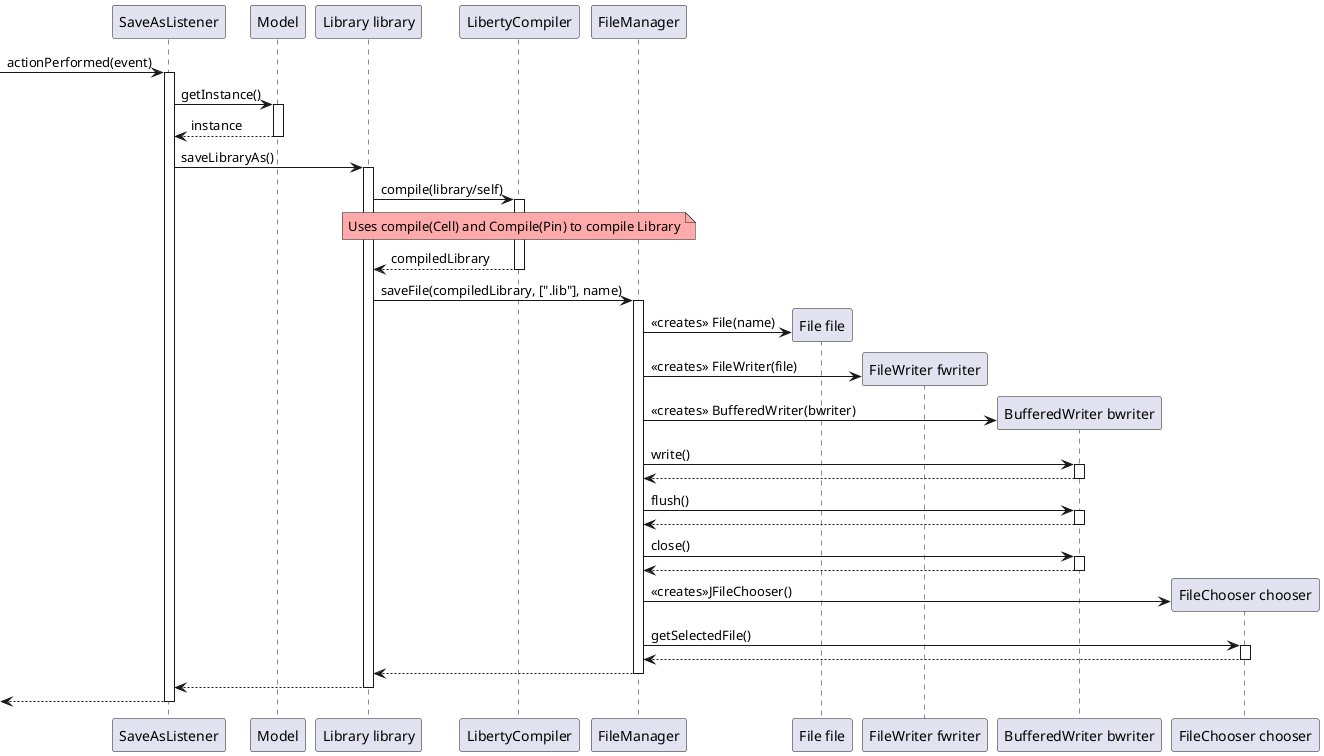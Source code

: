 @startuml
-> SaveAsListener ++ : actionPerformed(event)
SaveAsListener -> Model ++: getInstance()
return instance
SaveAsListener -> "Library library" ++ : saveLibraryAs()
"Library library" -> LibertyCompiler ++ : compile(library/self)
note over LibertyCompiler #FFAAAA: Uses compile(Cell) and Compile(Pin) to compile Library
return compiledLibrary
"Library library" -> FileManager++: saveFile(compiledLibrary, [".lib"], name)

FileManager -> "File file" **: <<creates>> File(name)
FileManager -> "FileWriter fwriter"**: <<creates>> FileWriter(file)
FileManager -> "BufferedWriter bwriter"**: <<creates>> BufferedWriter(bwriter)
FileManager -> "BufferedWriter bwriter"++: write()
return
FileManager -> "BufferedWriter bwriter"++: flush()
return
FileManager -> "BufferedWriter bwriter"++: close()
return
FileManager -> "FileChooser chooser"**: <<creates>>JFileChooser()
FileManager -> "FileChooser chooser"++: getSelectedFile()
return
return
return
return
@enduml